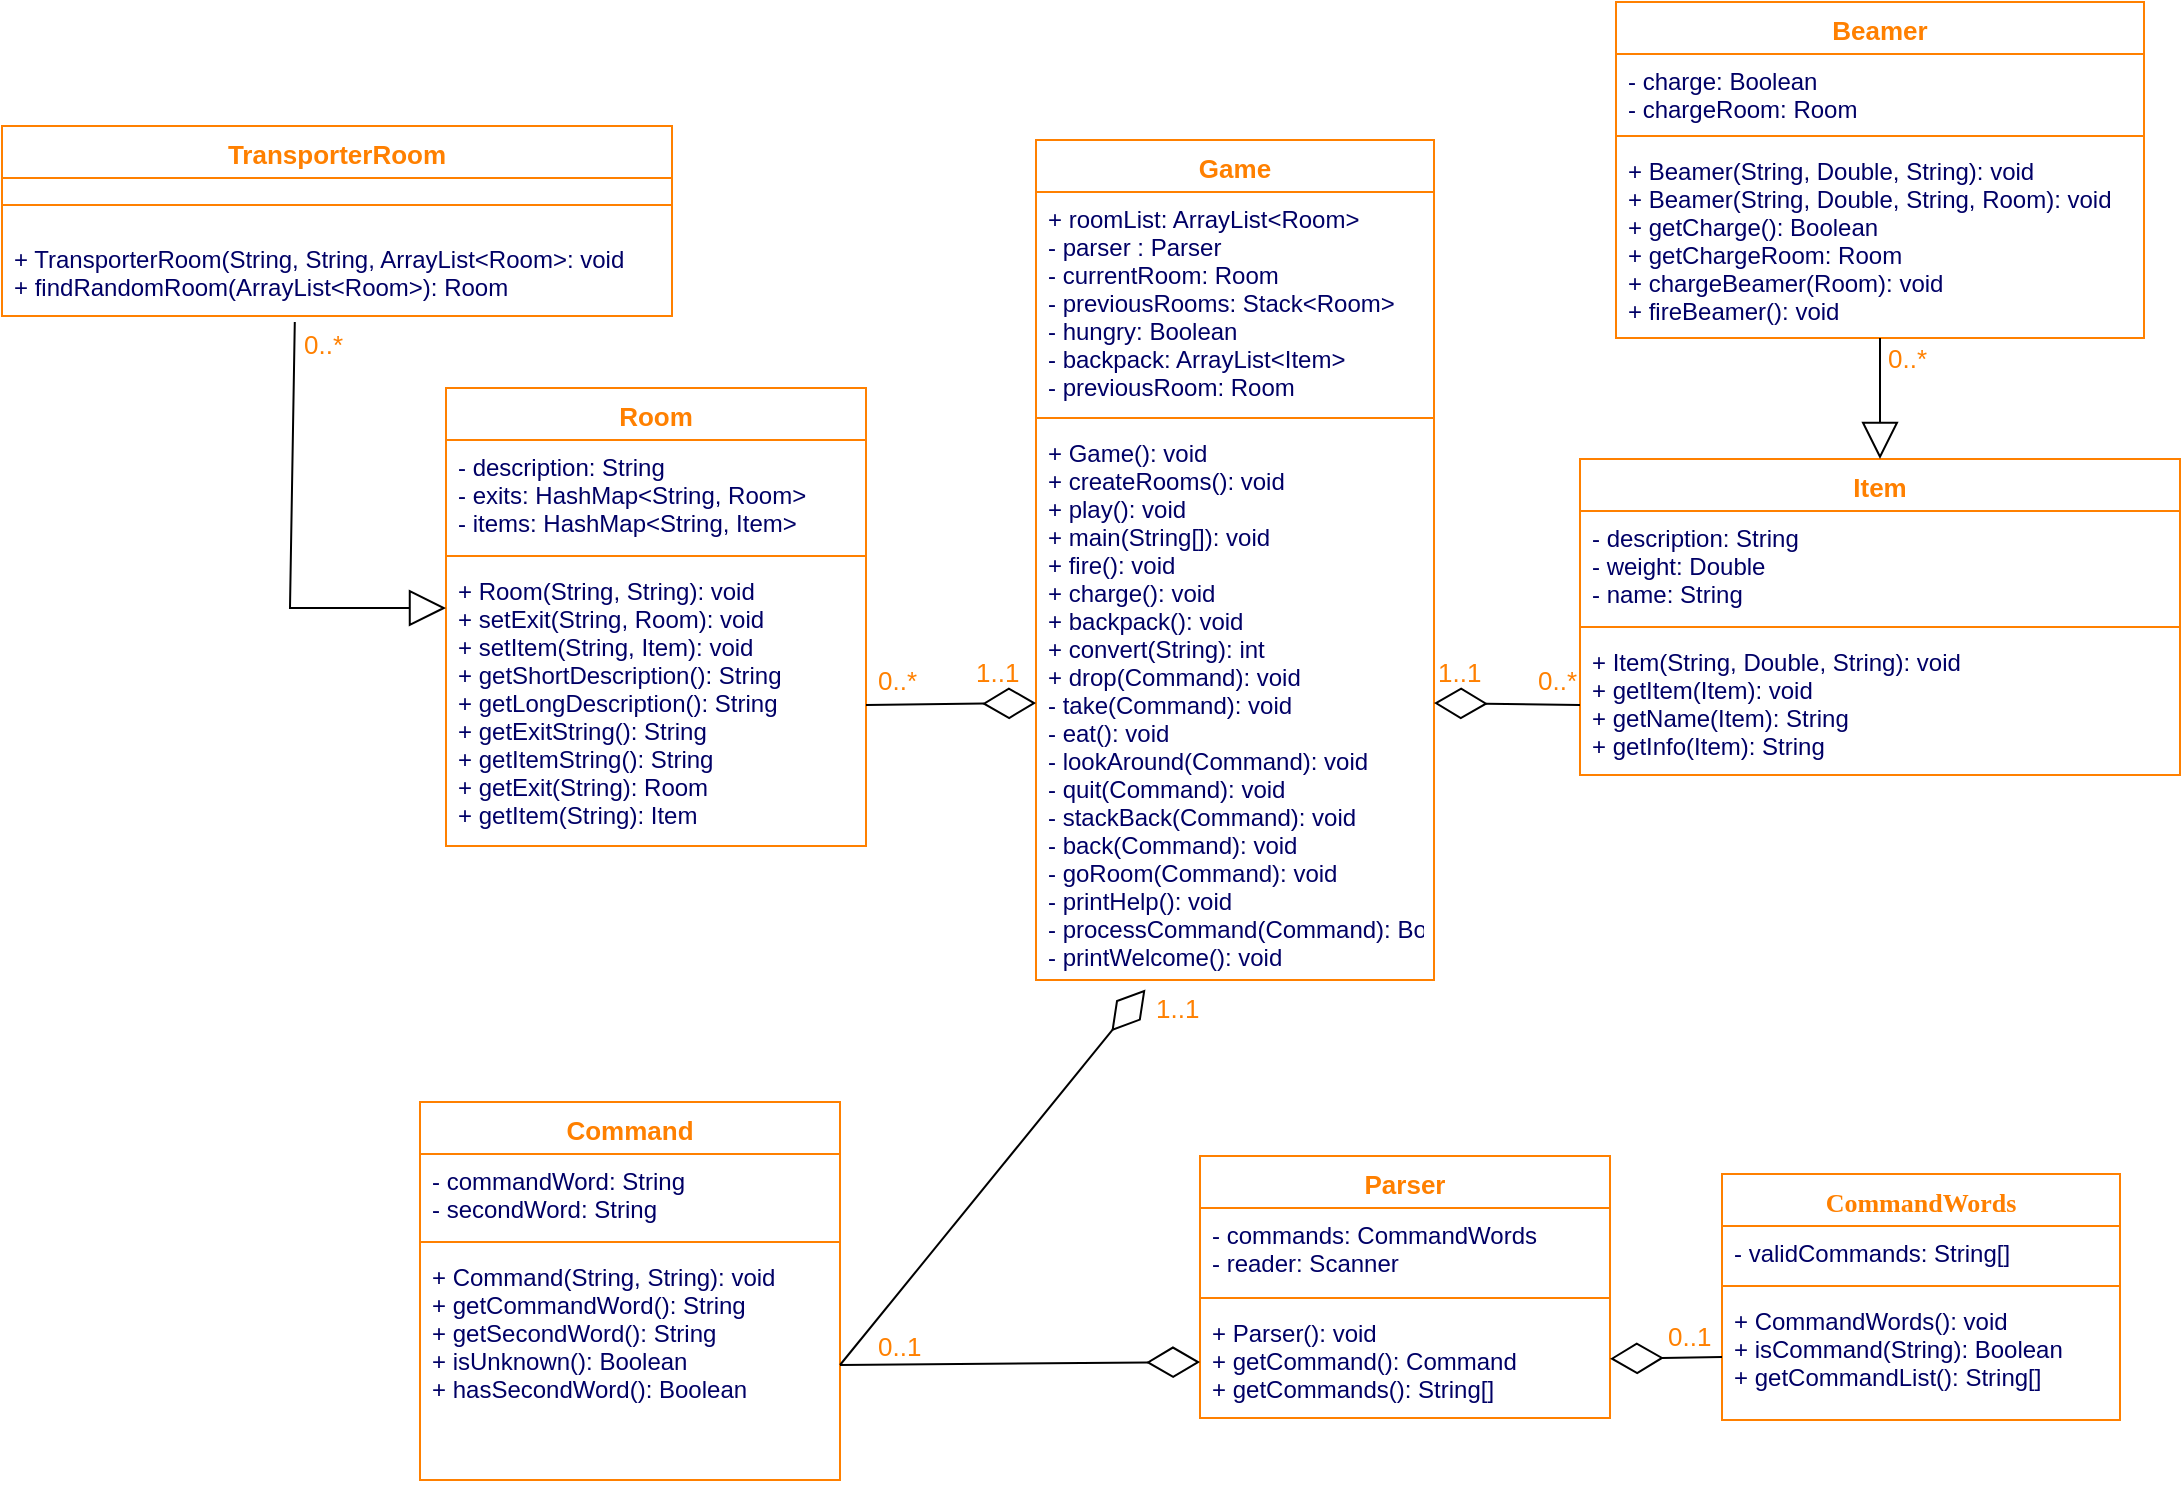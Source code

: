 <mxfile version="20.8.16" type="device"><diagram id="e50d5a8b-f89a-59a1-6115-5f8c8060d788" name="Page-1"><mxGraphModel dx="1703" dy="767" grid="0" gridSize="10" guides="1" tooltips="1" connect="1" arrows="1" fold="1" page="1" pageScale="1" pageWidth="1169" pageHeight="827" math="0" shadow="0"><root><mxCell id="0"/><mxCell id="1" parent="0"/><mxCell id="41fe28ffb9dbdb2c-1" value="Command" style="swimlane;fontStyle=1;align=center;verticalAlign=top;childLayout=stackLayout;horizontal=1;startSize=26;horizontalStack=0;resizeParent=1;resizeParentMax=0;resizeLast=0;collapsible=1;marginBottom=0;swimlaneFillColor=#ffffff;strokeColor=#FF8000;strokeWidth=1;fillColor=none;fontSize=13;fontColor=#FF8000;" parent="1" vertex="1"><mxGeometry x="214" y="635" width="210" height="189" as="geometry"><mxRectangle x="10" y="120" width="60" height="26" as="alternateBounds"/></mxGeometry></mxCell><mxCell id="41fe28ffb9dbdb2c-2" value="- commandWord: String&#xA;- secondWord: String&#xA;" style="text;strokeColor=none;fillColor=none;align=left;verticalAlign=top;spacingLeft=4;spacingRight=4;overflow=hidden;rotatable=0;points=[[0,0.5],[1,0.5]];portConstraint=eastwest;fontColor=#000066;" parent="41fe28ffb9dbdb2c-1" vertex="1"><mxGeometry y="26" width="210" height="40" as="geometry"/></mxCell><mxCell id="41fe28ffb9dbdb2c-3" value="" style="line;strokeWidth=1;fillColor=none;align=left;verticalAlign=middle;spacingTop=-1;spacingLeft=3;spacingRight=3;rotatable=0;labelPosition=right;points=[];portConstraint=eastwest;fontColor=#000066;strokeColor=#FF8000;" parent="41fe28ffb9dbdb2c-1" vertex="1"><mxGeometry y="66" width="210" height="8" as="geometry"/></mxCell><mxCell id="41fe28ffb9dbdb2c-4" value="+ Command(String, String): void&#xA;+ getCommandWord(): String&#xA;+ getSecondWord(): String&#xA;+ isUnknown(): Boolean&#xA;+ hasSecondWord(): Boolean&#xA;" style="text;strokeColor=none;fillColor=none;align=left;verticalAlign=top;spacingLeft=4;spacingRight=4;overflow=hidden;rotatable=0;points=[[0,0.5],[1,0.5]];portConstraint=eastwest;fontColor=#000066;" parent="41fe28ffb9dbdb2c-1" vertex="1"><mxGeometry y="74" width="210" height="115" as="geometry"/></mxCell><mxCell id="41fe28ffb9dbdb2c-14" value="Item" style="swimlane;fontStyle=1;align=center;verticalAlign=top;childLayout=stackLayout;horizontal=1;startSize=26;horizontalStack=0;resizeParent=1;resizeParentMax=0;resizeLast=0;collapsible=1;marginBottom=0;swimlaneFillColor=#ffffff;strokeColor=#FF8000;strokeWidth=1;fillColor=none;fontSize=13;fontColor=#FF8000;" parent="1" vertex="1"><mxGeometry x="794" y="313.5" width="300" height="158" as="geometry"><mxRectangle x="10" y="120" width="60" height="26" as="alternateBounds"/></mxGeometry></mxCell><mxCell id="41fe28ffb9dbdb2c-15" value="- description: String&#xA;- weight: Double&#xA;- name: String&#xA;" style="text;strokeColor=none;fillColor=none;align=left;verticalAlign=top;spacingLeft=4;spacingRight=4;overflow=hidden;rotatable=0;points=[[0,0.5],[1,0.5]];portConstraint=eastwest;fontColor=#000066;" parent="41fe28ffb9dbdb2c-14" vertex="1"><mxGeometry y="26" width="300" height="54" as="geometry"/></mxCell><mxCell id="41fe28ffb9dbdb2c-16" value="" style="line;strokeWidth=1;fillColor=none;align=left;verticalAlign=middle;spacingTop=-1;spacingLeft=3;spacingRight=3;rotatable=0;labelPosition=right;points=[];portConstraint=eastwest;fontColor=#000066;strokeColor=#FF8000;" parent="41fe28ffb9dbdb2c-14" vertex="1"><mxGeometry y="80" width="300" height="8" as="geometry"/></mxCell><mxCell id="41fe28ffb9dbdb2c-17" value="+ Item(String, Double, String): void&#xA;+ getItem(Item): void&#xA;+ getName(Item): String&#xA;+ getInfo(Item): String&#xA;" style="text;strokeColor=none;fillColor=none;align=left;verticalAlign=top;spacingLeft=4;spacingRight=4;overflow=hidden;rotatable=0;points=[[0,0.5],[1,0.5]];portConstraint=eastwest;fontColor=#000066;" parent="41fe28ffb9dbdb2c-14" vertex="1"><mxGeometry y="88" width="300" height="70" as="geometry"/></mxCell><mxCell id="41fe28ffb9dbdb2c-18" value="TransporterRoom" style="swimlane;fontStyle=1;align=center;verticalAlign=top;childLayout=stackLayout;horizontal=1;startSize=26;horizontalStack=0;resizeParent=1;resizeParentMax=0;resizeLast=0;collapsible=1;marginBottom=0;swimlaneFillColor=#ffffff;strokeColor=#FF8000;strokeWidth=1;fillColor=none;fontSize=13;fontColor=#FF8000;" parent="1" vertex="1"><mxGeometry x="5" y="147" width="335" height="95" as="geometry"/></mxCell><mxCell id="41fe28ffb9dbdb2c-20" value="" style="line;strokeWidth=1;fillColor=none;align=left;verticalAlign=middle;spacingTop=-1;spacingLeft=3;spacingRight=3;rotatable=0;labelPosition=right;points=[];portConstraint=eastwest;fontColor=#000066;strokeColor=#FF8000;" parent="41fe28ffb9dbdb2c-18" vertex="1"><mxGeometry y="26" width="335" height="27" as="geometry"/></mxCell><mxCell id="41fe28ffb9dbdb2c-21" value="+ TransporterRoom(String, String, ArrayList&lt;Room&gt;: void&#xA;+ findRandomRoom(ArrayList&lt;Room&gt;): Room&#xA;" style="text;strokeColor=none;fillColor=none;align=left;verticalAlign=top;spacingLeft=4;spacingRight=4;overflow=hidden;rotatable=0;points=[[0,0.5],[1,0.5]];portConstraint=eastwest;fontColor=#000066;" parent="41fe28ffb9dbdb2c-18" vertex="1"><mxGeometry y="53" width="335" height="42" as="geometry"/></mxCell><mxCell id="41fe28ffb9dbdb2c-22" value="Beamer" style="swimlane;fontStyle=1;align=center;verticalAlign=top;childLayout=stackLayout;horizontal=1;startSize=26;horizontalStack=0;resizeParent=1;resizeParentMax=0;resizeLast=0;collapsible=1;marginBottom=0;swimlaneFillColor=#ffffff;strokeColor=#FF8000;strokeWidth=1;fillColor=none;fontSize=13;fontColor=#FF8000;" parent="1" vertex="1"><mxGeometry x="812" y="85" width="264" height="168" as="geometry"/></mxCell><mxCell id="41fe28ffb9dbdb2c-23" value="- charge: Boolean&#xA;- chargeRoom: Room&#xA;" style="text;strokeColor=none;fillColor=none;align=left;verticalAlign=top;spacingLeft=4;spacingRight=4;overflow=hidden;rotatable=0;points=[[0,0.5],[1,0.5]];portConstraint=eastwest;fontColor=#000066;" parent="41fe28ffb9dbdb2c-22" vertex="1"><mxGeometry y="26" width="264" height="37" as="geometry"/></mxCell><mxCell id="41fe28ffb9dbdb2c-24" value="" style="line;strokeWidth=1;fillColor=none;align=left;verticalAlign=middle;spacingTop=-1;spacingLeft=3;spacingRight=3;rotatable=0;labelPosition=right;points=[];portConstraint=eastwest;fontColor=#000066;strokeColor=#FF8000;" parent="41fe28ffb9dbdb2c-22" vertex="1"><mxGeometry y="63" width="264" height="8" as="geometry"/></mxCell><mxCell id="41fe28ffb9dbdb2c-25" value="+ Beamer(String, Double, String): void&#xA;+ Beamer(String, Double, String, Room): void&#xA;+ getCharge(): Boolean&#xA;+ getChargeRoom: Room&#xA;+ chargeBeamer(Room): void&#xA;+ fireBeamer(): void&#xA;" style="text;strokeColor=none;fillColor=none;align=left;verticalAlign=top;spacingLeft=4;spacingRight=4;overflow=hidden;rotatable=0;points=[[0,0.5],[1,0.5]];portConstraint=eastwest;fontColor=#000066;" parent="41fe28ffb9dbdb2c-22" vertex="1"><mxGeometry y="71" width="264" height="97" as="geometry"/></mxCell><mxCell id="2743ce97418336eb-1" value="CommandWords" style="swimlane;fontStyle=1;align=center;verticalAlign=top;childLayout=stackLayout;horizontal=1;startSize=26;horizontalStack=0;resizeParent=1;resizeParentMax=0;resizeLast=0;collapsible=1;marginBottom=0;swimlaneFillColor=#ffffff;strokeColor=#FF8000;fillColor=#ffffff;fontFamily=Tahoma;fontSize=13;fontColor=#FF8000;" parent="1" vertex="1"><mxGeometry x="865" y="671" width="199" height="123" as="geometry"/></mxCell><mxCell id="2743ce97418336eb-2" value="- validCommands: String[]" style="text;strokeColor=none;fillColor=none;align=left;verticalAlign=top;spacingLeft=4;spacingRight=4;overflow=hidden;rotatable=0;points=[[0,0.5],[1,0.5]];portConstraint=eastwest;fontColor=#000066;" parent="2743ce97418336eb-1" vertex="1"><mxGeometry y="26" width="199" height="26" as="geometry"/></mxCell><mxCell id="2743ce97418336eb-3" value="" style="line;strokeWidth=1;fillColor=none;align=left;verticalAlign=middle;spacingTop=-1;spacingLeft=3;spacingRight=3;rotatable=0;labelPosition=right;points=[];portConstraint=eastwest;fontColor=#FF8000;strokeColor=#FF8000;" parent="2743ce97418336eb-1" vertex="1"><mxGeometry y="52" width="199" height="8" as="geometry"/></mxCell><mxCell id="2743ce97418336eb-4" value="+ CommandWords(): void&#xA;+ isCommand(String): Boolean&#xA;+ getCommandList(): String[]&#xA;" style="text;strokeColor=none;fillColor=none;align=left;verticalAlign=top;spacingLeft=4;spacingRight=4;overflow=hidden;rotatable=0;points=[[0,0.5],[1,0.5]];portConstraint=eastwest;fontColor=#000066;" parent="2743ce97418336eb-1" vertex="1"><mxGeometry y="60" width="199" height="63" as="geometry"/></mxCell><mxCell id="2743ce97418336eb-13" value="Parser" style="swimlane;fontStyle=1;align=center;verticalAlign=top;childLayout=stackLayout;horizontal=1;startSize=26;horizontalStack=0;resizeParent=1;resizeParentMax=0;resizeLast=0;collapsible=1;marginBottom=0;swimlaneFillColor=#ffffff;strokeColor=#FF8000;strokeWidth=1;fillColor=none;fontSize=13;fontColor=#FF8000;" parent="1" vertex="1"><mxGeometry x="604" y="662" width="205" height="131" as="geometry"/></mxCell><mxCell id="2743ce97418336eb-14" value="- commands: CommandWords&#xA;- reader: Scanner&#xA;" style="text;strokeColor=none;fillColor=none;align=left;verticalAlign=top;spacingLeft=4;spacingRight=4;overflow=hidden;rotatable=0;points=[[0,0.5],[1,0.5]];portConstraint=eastwest;fontColor=#000066;" parent="2743ce97418336eb-13" vertex="1"><mxGeometry y="26" width="205" height="41" as="geometry"/></mxCell><mxCell id="2743ce97418336eb-15" value="" style="line;strokeWidth=1;fillColor=none;align=left;verticalAlign=middle;spacingTop=-1;spacingLeft=3;spacingRight=3;rotatable=0;labelPosition=right;points=[];portConstraint=eastwest;fontColor=#000066;strokeColor=#FF8000;" parent="2743ce97418336eb-13" vertex="1"><mxGeometry y="67" width="205" height="8" as="geometry"/></mxCell><mxCell id="2743ce97418336eb-16" value="+ Parser(): void&#xA;+ getCommand(): Command&#xA;+ getCommands(): String[]&#xA;" style="text;strokeColor=none;fillColor=none;align=left;verticalAlign=top;spacingLeft=4;spacingRight=4;overflow=hidden;rotatable=0;points=[[0,0.5],[1,0.5]];portConstraint=eastwest;fontColor=#000066;" parent="2743ce97418336eb-13" vertex="1"><mxGeometry y="75" width="205" height="56" as="geometry"/></mxCell><mxCell id="Mo3hr6wpFx1KsU6EvnZp-1" value="Room" style="swimlane;fontStyle=1;align=center;verticalAlign=top;childLayout=stackLayout;horizontal=1;startSize=26;horizontalStack=0;resizeParent=1;resizeParentMax=0;resizeLast=0;collapsible=1;marginBottom=0;swimlaneFillColor=#ffffff;strokeColor=#FF8000;strokeWidth=1;fillColor=none;fontSize=13;fontColor=#FF8000;" vertex="1" parent="1"><mxGeometry x="227" y="278" width="210" height="229" as="geometry"><mxRectangle x="10" y="120" width="60" height="26" as="alternateBounds"/></mxGeometry></mxCell><mxCell id="Mo3hr6wpFx1KsU6EvnZp-2" value="- description: String&#xA;- exits: HashMap&lt;String, Room&gt;&#xA;- items: HashMap&lt;String, Item&gt;&#xA;" style="text;strokeColor=none;fillColor=none;align=left;verticalAlign=top;spacingLeft=4;spacingRight=4;overflow=hidden;rotatable=0;points=[[0,0.5],[1,0.5]];portConstraint=eastwest;fontColor=#000066;" vertex="1" parent="Mo3hr6wpFx1KsU6EvnZp-1"><mxGeometry y="26" width="210" height="54" as="geometry"/></mxCell><mxCell id="Mo3hr6wpFx1KsU6EvnZp-3" value="" style="line;strokeWidth=1;fillColor=none;align=left;verticalAlign=middle;spacingTop=-1;spacingLeft=3;spacingRight=3;rotatable=0;labelPosition=right;points=[];portConstraint=eastwest;fontColor=#000066;strokeColor=#FF8000;" vertex="1" parent="Mo3hr6wpFx1KsU6EvnZp-1"><mxGeometry y="80" width="210" height="8" as="geometry"/></mxCell><mxCell id="Mo3hr6wpFx1KsU6EvnZp-4" value="+ Room(String, String): void&#xA;+ setExit(String, Room): void&#xA;+ setItem(String, Item): void&#xA;+ getShortDescription(): String&#xA;+ getLongDescription(): String&#xA;+ getExitString(): String&#xA;+ getItemString(): String&#xA;+ getExit(String): Room&#xA;+ getItem(String): Item&#xA;" style="text;strokeColor=none;fillColor=none;align=left;verticalAlign=top;spacingLeft=4;spacingRight=4;overflow=hidden;rotatable=0;points=[[0,0.5],[1,0.5]];portConstraint=eastwest;fontColor=#000066;" vertex="1" parent="Mo3hr6wpFx1KsU6EvnZp-1"><mxGeometry y="88" width="210" height="141" as="geometry"/></mxCell><mxCell id="41fe28ffb9dbdb2c-26" value="Game" style="swimlane;fontStyle=1;align=center;verticalAlign=top;childLayout=stackLayout;horizontal=1;startSize=26;horizontalStack=0;resizeParent=1;resizeParentMax=0;resizeLast=0;collapsible=1;marginBottom=0;swimlaneFillColor=#ffffff;strokeColor=#FF8000;strokeWidth=1;fillColor=none;fontSize=13;fontColor=#FF8000;" parent="1" vertex="1"><mxGeometry x="522" y="154" width="199" height="420" as="geometry"/></mxCell><mxCell id="41fe28ffb9dbdb2c-27" value="+ roomList: ArrayList&lt;Room&gt;&#xA;- parser : Parser&#xA;- currentRoom: Room&#xA;- previousRooms: Stack&lt;Room&gt;&#xA;- hungry: Boolean&#xA;- backpack: ArrayList&lt;Item&gt;&#xA;- previousRoom: Room" style="text;strokeColor=none;fillColor=none;align=left;verticalAlign=top;spacingLeft=4;spacingRight=4;overflow=hidden;rotatable=0;points=[[0,0.5],[1,0.5]];portConstraint=eastwest;fontColor=#000066;" parent="41fe28ffb9dbdb2c-26" vertex="1"><mxGeometry y="26" width="199" height="109" as="geometry"/></mxCell><mxCell id="41fe28ffb9dbdb2c-28" value="" style="line;strokeWidth=1;fillColor=none;align=left;verticalAlign=middle;spacingTop=-1;spacingLeft=3;spacingRight=3;rotatable=0;labelPosition=right;points=[];portConstraint=eastwest;fontColor=#000066;strokeColor=#FF8000;" parent="41fe28ffb9dbdb2c-26" vertex="1"><mxGeometry y="135" width="199" height="8" as="geometry"/></mxCell><mxCell id="41fe28ffb9dbdb2c-29" value="+ Game(): void&#xA;+ createRooms(): void&#xA;+ play(): void&#xA;+ main(String[]): void&#xA;+ fire(): void&#xA;+ charge(): void&#xA;+ backpack(): void&#xA;+ convert(String): int&#xA;+ drop(Command): void&#xA;- take(Command): void&#xA;- eat(): void&#xA;- lookAround(Command): void&#xA;- quit(Command): void&#xA;- stackBack(Command): void&#xA;- back(Command): void&#xA;- goRoom(Command): void&#xA;- printHelp(): void&#xA;- processCommand(Command): Boolean&#xA;- printWelcome(): void&#xA;&#xA;" style="text;strokeColor=none;fillColor=none;align=left;verticalAlign=top;spacingLeft=4;spacingRight=4;overflow=hidden;rotatable=0;points=[[0,0.5],[1,0.5]];portConstraint=eastwest;fontColor=#000066;" parent="41fe28ffb9dbdb2c-26" vertex="1"><mxGeometry y="143" width="199" height="277" as="geometry"/></mxCell><mxCell id="Mo3hr6wpFx1KsU6EvnZp-7" value="" style="endArrow=diamondThin;endFill=0;endSize=24;html=1;rounded=0;exitX=1;exitY=0.5;exitDx=0;exitDy=0;entryX=0;entryY=0.5;entryDx=0;entryDy=0;" edge="1" parent="1" source="Mo3hr6wpFx1KsU6EvnZp-4" target="41fe28ffb9dbdb2c-29"><mxGeometry width="160" relative="1" as="geometry"><mxPoint x="430" y="308" as="sourcePoint"/><mxPoint x="590" y="308" as="targetPoint"/></mxGeometry></mxCell><mxCell id="Mo3hr6wpFx1KsU6EvnZp-8" value="" style="endArrow=diamondThin;endFill=0;endSize=24;html=1;rounded=0;exitX=1;exitY=0.5;exitDx=0;exitDy=0;entryX=0;entryY=0.5;entryDx=0;entryDy=0;" edge="1" parent="1" source="41fe28ffb9dbdb2c-4" target="2743ce97418336eb-16"><mxGeometry width="160" relative="1" as="geometry"><mxPoint x="470" y="741" as="sourcePoint"/><mxPoint x="630" y="741" as="targetPoint"/></mxGeometry></mxCell><mxCell id="Mo3hr6wpFx1KsU6EvnZp-9" value="" style="endArrow=diamondThin;endFill=0;endSize=24;html=1;rounded=0;exitX=0;exitY=0.5;exitDx=0;exitDy=0;" edge="1" parent="1" source="2743ce97418336eb-4" target="2743ce97418336eb-16"><mxGeometry width="160" relative="1" as="geometry"><mxPoint x="430" y="767" as="sourcePoint"/><mxPoint x="590" y="767" as="targetPoint"/></mxGeometry></mxCell><mxCell id="Mo3hr6wpFx1KsU6EvnZp-10" value="" style="endArrow=block;endSize=16;endFill=0;html=1;rounded=0;exitX=0.437;exitY=1.071;exitDx=0;exitDy=0;exitPerimeter=0;" edge="1" parent="1" source="41fe28ffb9dbdb2c-21"><mxGeometry x="-1" y="-170" width="160" relative="1" as="geometry"><mxPoint x="67" y="388" as="sourcePoint"/><mxPoint x="227" y="388" as="targetPoint"/><Array as="points"><mxPoint x="149" y="388"/></Array><mxPoint x="-137" y="-69" as="offset"/></mxGeometry></mxCell><mxCell id="Mo3hr6wpFx1KsU6EvnZp-11" value="" style="endArrow=diamondThin;endFill=0;endSize=24;html=1;rounded=0;exitX=0;exitY=0.5;exitDx=0;exitDy=0;entryX=1;entryY=0.5;entryDx=0;entryDy=0;" edge="1" parent="1" source="41fe28ffb9dbdb2c-17" target="41fe28ffb9dbdb2c-29"><mxGeometry width="160" relative="1" as="geometry"><mxPoint x="430" y="307" as="sourcePoint"/><mxPoint x="590" y="307" as="targetPoint"/></mxGeometry></mxCell><mxCell id="Mo3hr6wpFx1KsU6EvnZp-12" value="" style="endArrow=block;endSize=16;endFill=0;html=1;rounded=0;entryX=0.5;entryY=0;entryDx=0;entryDy=0;" edge="1" parent="1" source="41fe28ffb9dbdb2c-25" target="41fe28ffb9dbdb2c-14"><mxGeometry x="-1" y="-170" width="160" relative="1" as="geometry"><mxPoint x="161.395" y="254.982" as="sourcePoint"/><mxPoint x="237.0" y="398" as="targetPoint"/><Array as="points"/><mxPoint x="-137" y="-69" as="offset"/></mxGeometry></mxCell><mxCell id="Mo3hr6wpFx1KsU6EvnZp-14" value="" style="endArrow=diamondThin;endFill=0;endSize=24;html=1;rounded=0;entryX=0.275;entryY=1.017;entryDx=0;entryDy=0;entryPerimeter=0;exitX=1;exitY=0.5;exitDx=0;exitDy=0;" edge="1" parent="1" source="41fe28ffb9dbdb2c-4" target="41fe28ffb9dbdb2c-29"><mxGeometry width="160" relative="1" as="geometry"><mxPoint x="423" y="764" as="sourcePoint"/><mxPoint x="590" y="550" as="targetPoint"/><Array as="points"/></mxGeometry></mxCell><mxCell id="Mo3hr6wpFx1KsU6EvnZp-15" value="1..1" style="text;html=1;resizable=0;points=[];autosize=1;align=left;verticalAlign=top;spacingTop=-4;fontSize=13;fontColor=#FF8000;" vertex="1" parent="1"><mxGeometry x="580" y="578" width="40" height="20" as="geometry"/></mxCell><mxCell id="Mo3hr6wpFx1KsU6EvnZp-16" value="0..1" style="text;html=1;resizable=0;points=[];autosize=1;align=left;verticalAlign=top;spacingTop=-4;fontSize=13;fontColor=#FF8000;" vertex="1" parent="1"><mxGeometry x="441" y="747" width="40" height="22" as="geometry"/></mxCell><mxCell id="Mo3hr6wpFx1KsU6EvnZp-17" value="0..1" style="text;html=1;resizable=0;points=[];autosize=1;align=left;verticalAlign=top;spacingTop=-4;fontSize=13;fontColor=#FF8000;" vertex="1" parent="1"><mxGeometry x="836" y="742" width="40" height="22" as="geometry"/></mxCell><mxCell id="Mo3hr6wpFx1KsU6EvnZp-18" value="0..*" style="text;html=1;resizable=0;points=[];autosize=1;align=left;verticalAlign=top;spacingTop=-4;fontSize=13;fontColor=#FF8000;" vertex="1" parent="1"><mxGeometry x="771" y="414" width="38" height="22" as="geometry"/></mxCell><mxCell id="Mo3hr6wpFx1KsU6EvnZp-19" value="1..1" style="text;html=1;resizable=0;points=[];autosize=1;align=left;verticalAlign=top;spacingTop=-4;fontSize=13;fontColor=#FF8000;" vertex="1" parent="1"><mxGeometry x="721" y="410" width="40" height="20" as="geometry"/></mxCell><mxCell id="Mo3hr6wpFx1KsU6EvnZp-20" value="1..1" style="text;html=1;resizable=0;points=[];autosize=1;align=left;verticalAlign=top;spacingTop=-4;fontSize=13;fontColor=#FF8000;" vertex="1" parent="1"><mxGeometry x="490" y="410" width="40" height="20" as="geometry"/></mxCell><mxCell id="Mo3hr6wpFx1KsU6EvnZp-22" value="0..*" style="text;html=1;resizable=0;points=[];autosize=1;align=left;verticalAlign=top;spacingTop=-4;fontSize=13;fontColor=#FF8000;" vertex="1" parent="1"><mxGeometry x="441" y="414" width="38" height="22" as="geometry"/></mxCell><mxCell id="Mo3hr6wpFx1KsU6EvnZp-23" value="0..*" style="text;html=1;resizable=0;points=[];autosize=1;align=left;verticalAlign=top;spacingTop=-4;fontSize=13;fontColor=#FF8000;" vertex="1" parent="1"><mxGeometry x="153.5" y="246" width="38" height="22" as="geometry"/></mxCell><mxCell id="Mo3hr6wpFx1KsU6EvnZp-24" value="0..*" style="text;html=1;resizable=0;points=[];autosize=1;align=left;verticalAlign=top;spacingTop=-4;fontSize=13;fontColor=#FF8000;" vertex="1" parent="1"><mxGeometry x="945.5" y="253" width="38" height="22" as="geometry"/></mxCell></root></mxGraphModel></diagram></mxfile>